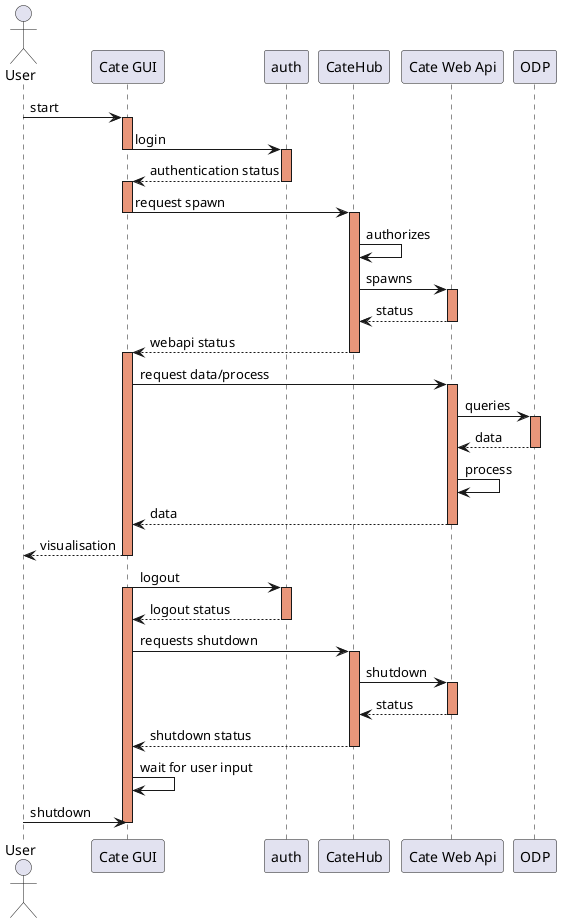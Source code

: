 @startuml

actor User

User -> "Cate GUI": start
activate "Cate GUI" #DarkSalmon

"Cate GUI" -> auth: login
deactivate "Cate GUI"
activate auth #DarkSalmon

auth --> "Cate GUI": authentication status
deactivate auth
activate "Cate GUI" #DarkSalmon

"Cate GUI" -> CateHub: request spawn
deactivate "Cate GUI"
activate CateHub #DarkSalmon

CateHub -> CateHub: authorizes

CateHub -> "Cate Web Api": spawns
activate "Cate Web Api" #DarkSalmon

"Cate Web Api" --> CateHub: status
deactivate "Cate Web Api"
CateHub --> "Cate GUI": webapi status
deactivate CateHub

activate "Cate GUI" #DarkSalmon

"Cate GUI" -> "Cate Web Api": request data/process
activate "Cate Web Api" #DarkSalmon
"Cate Web Api" -> ODP: queries
activate ODP #DarkSalmon

ODP --> "Cate Web Api": data
deactivate ODP

"Cate Web Api" -> "Cate Web Api": process
"Cate Web Api" --> "Cate GUI": data
deactivate "Cate Web Api"
"Cate GUI" --> User: visualisation
deactivate "Cate GUI"

"Cate GUI" -> auth: logout
activate "Cate GUI" #DarkSalmon
activate auth #DarkSalmon
auth --> "Cate GUI": logout status
deactivate auth

"Cate GUI" -> CateHub: requests shutdown
activate CateHub #DarkSalmon
CateHub -> "Cate Web Api": shutdown
activate "Cate Web Api" #DarkSalmon
"Cate Web Api" --> CateHub: status
deactivate "Cate Web Api"

CateHub --> "Cate GUI": shutdown status
deactivate CateHub

"Cate GUI" -> "Cate GUI": wait for user input

User -> "Cate GUI": shutdown
deactivate "Cate GUI"

@enduml

